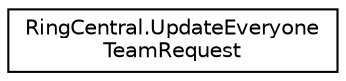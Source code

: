 digraph "Graphical Class Hierarchy"
{
 // LATEX_PDF_SIZE
  edge [fontname="Helvetica",fontsize="10",labelfontname="Helvetica",labelfontsize="10"];
  node [fontname="Helvetica",fontsize="10",shape=record];
  rankdir="LR";
  Node0 [label="RingCentral.UpdateEveryone\lTeamRequest",height=0.2,width=0.4,color="black", fillcolor="white", style="filled",URL="$classRingCentral_1_1UpdateEveryoneTeamRequest.html",tooltip=" "];
}

